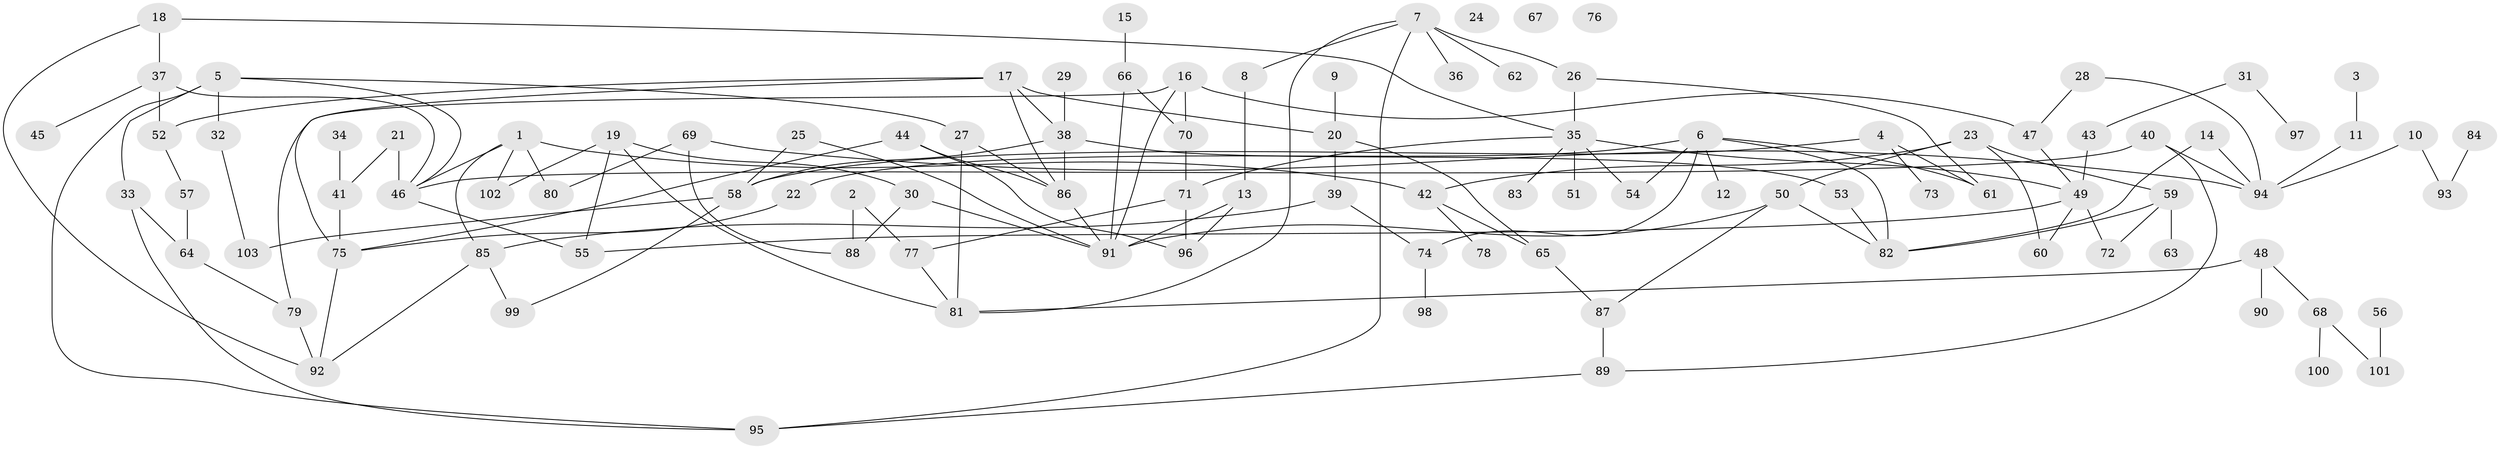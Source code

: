 // Generated by graph-tools (version 1.1) at 2025/49/03/09/25 03:49:04]
// undirected, 103 vertices, 145 edges
graph export_dot {
graph [start="1"]
  node [color=gray90,style=filled];
  1;
  2;
  3;
  4;
  5;
  6;
  7;
  8;
  9;
  10;
  11;
  12;
  13;
  14;
  15;
  16;
  17;
  18;
  19;
  20;
  21;
  22;
  23;
  24;
  25;
  26;
  27;
  28;
  29;
  30;
  31;
  32;
  33;
  34;
  35;
  36;
  37;
  38;
  39;
  40;
  41;
  42;
  43;
  44;
  45;
  46;
  47;
  48;
  49;
  50;
  51;
  52;
  53;
  54;
  55;
  56;
  57;
  58;
  59;
  60;
  61;
  62;
  63;
  64;
  65;
  66;
  67;
  68;
  69;
  70;
  71;
  72;
  73;
  74;
  75;
  76;
  77;
  78;
  79;
  80;
  81;
  82;
  83;
  84;
  85;
  86;
  87;
  88;
  89;
  90;
  91;
  92;
  93;
  94;
  95;
  96;
  97;
  98;
  99;
  100;
  101;
  102;
  103;
  1 -- 42;
  1 -- 46;
  1 -- 80;
  1 -- 85;
  1 -- 102;
  2 -- 77;
  2 -- 88;
  3 -- 11;
  4 -- 58;
  4 -- 61;
  4 -- 73;
  5 -- 27;
  5 -- 32;
  5 -- 33;
  5 -- 46;
  5 -- 95;
  6 -- 12;
  6 -- 22;
  6 -- 54;
  6 -- 61;
  6 -- 74;
  6 -- 82;
  7 -- 8;
  7 -- 26;
  7 -- 36;
  7 -- 62;
  7 -- 81;
  7 -- 95;
  8 -- 13;
  9 -- 20;
  10 -- 93;
  10 -- 94;
  11 -- 94;
  13 -- 91;
  13 -- 96;
  14 -- 82;
  14 -- 94;
  15 -- 66;
  16 -- 47;
  16 -- 70;
  16 -- 79;
  16 -- 91;
  17 -- 20;
  17 -- 38;
  17 -- 52;
  17 -- 75;
  17 -- 86;
  18 -- 35;
  18 -- 37;
  18 -- 92;
  19 -- 30;
  19 -- 55;
  19 -- 81;
  19 -- 102;
  20 -- 39;
  20 -- 65;
  21 -- 41;
  21 -- 46;
  22 -- 75;
  23 -- 42;
  23 -- 50;
  23 -- 59;
  23 -- 60;
  25 -- 58;
  25 -- 91;
  26 -- 35;
  26 -- 61;
  27 -- 81;
  27 -- 86;
  28 -- 47;
  28 -- 94;
  29 -- 38;
  30 -- 88;
  30 -- 91;
  31 -- 43;
  31 -- 97;
  32 -- 103;
  33 -- 64;
  33 -- 95;
  34 -- 41;
  35 -- 49;
  35 -- 51;
  35 -- 54;
  35 -- 71;
  35 -- 83;
  37 -- 45;
  37 -- 46;
  37 -- 52;
  38 -- 53;
  38 -- 58;
  38 -- 86;
  39 -- 74;
  39 -- 85;
  40 -- 46;
  40 -- 89;
  40 -- 94;
  41 -- 75;
  42 -- 65;
  42 -- 78;
  43 -- 49;
  44 -- 75;
  44 -- 86;
  44 -- 96;
  46 -- 55;
  47 -- 49;
  48 -- 68;
  48 -- 81;
  48 -- 90;
  49 -- 55;
  49 -- 60;
  49 -- 72;
  50 -- 82;
  50 -- 87;
  50 -- 91;
  52 -- 57;
  53 -- 82;
  56 -- 101;
  57 -- 64;
  58 -- 99;
  58 -- 103;
  59 -- 63;
  59 -- 72;
  59 -- 82;
  64 -- 79;
  65 -- 87;
  66 -- 70;
  66 -- 91;
  68 -- 100;
  68 -- 101;
  69 -- 80;
  69 -- 88;
  69 -- 94;
  70 -- 71;
  71 -- 77;
  71 -- 96;
  74 -- 98;
  75 -- 92;
  77 -- 81;
  79 -- 92;
  84 -- 93;
  85 -- 92;
  85 -- 99;
  86 -- 91;
  87 -- 89;
  89 -- 95;
}
